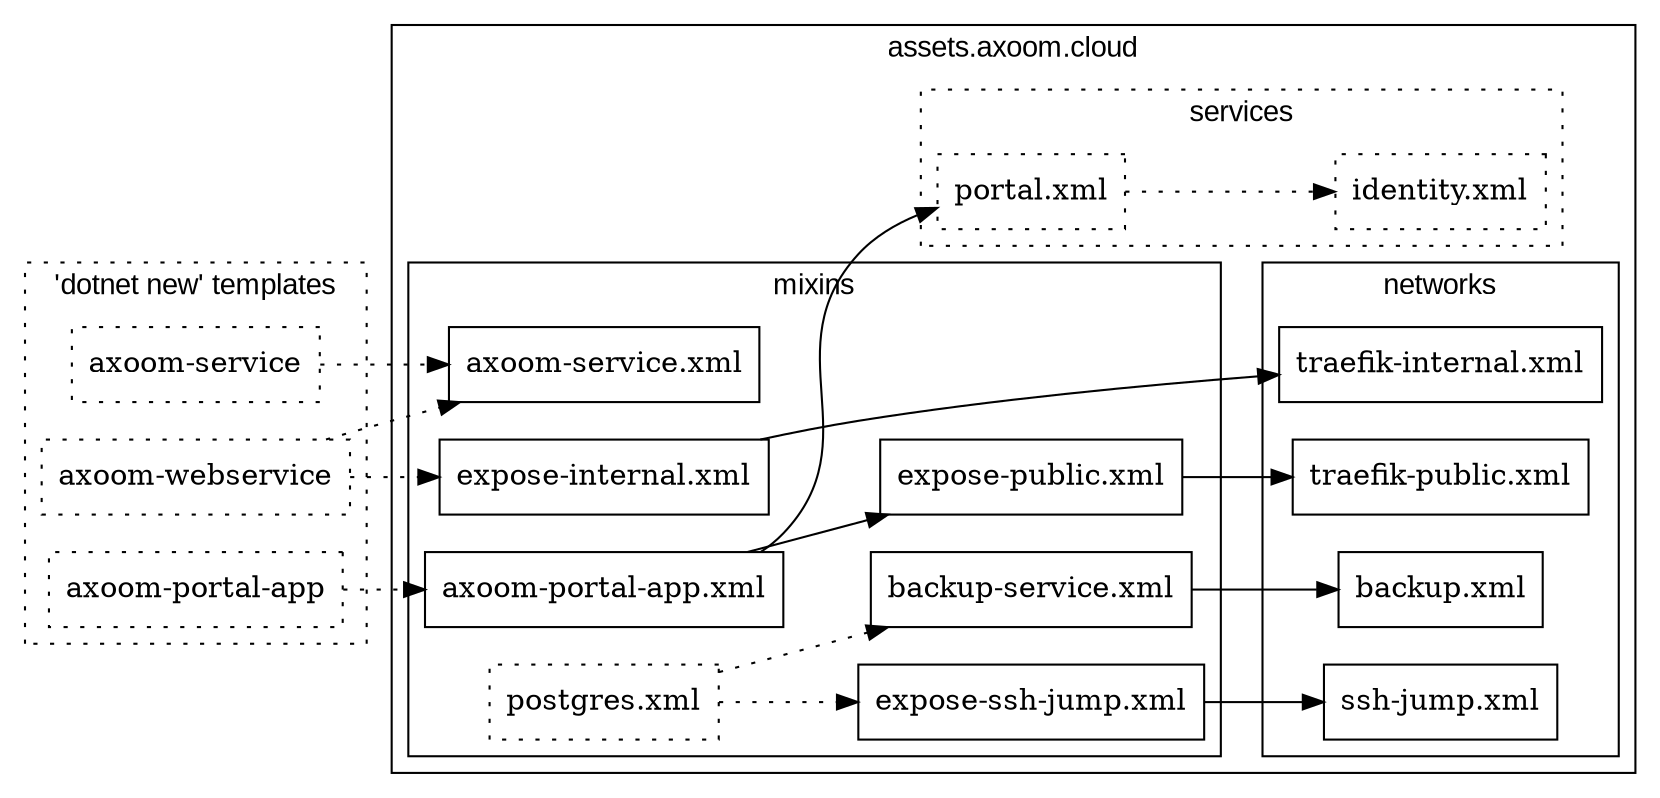 digraph {
	graph [fontname=Arial]
    node [shape=box]
    rankdir = LR;

    subgraph cluster_templates {
        label="'dotnet new' templates";
        style=dotted;

        axxom_service_t [label="axoom-service", style=dotted];
        axoom_webservice_t [label="axoom-webservice", style=dotted];
        axoom_portal_app_t [label="axoom-portal-app", style=dotted];
    }

    subgraph cluster_assets {
        label="assets.axoom.cloud";

        subgraph cluster_mixins {
            label="mixins";

            postgres [label="postgres.xml", style=dotted];

            backup_service [label="backup-service.xml"];
            expose_ssh_jump [label="expose-ssh-jump.xml"];
            expose_internal [label="expose-internal.xml"];
            expose_public [label="expose-public.xml"];
            axoom_service [label="axoom-service.xml"];
            axoom_portal_app [label="axoom-portal-app.xml"];
        }

        subgraph cluster_networks {
            label="networks";

            backup [label="backup.xml"];
            ssh_jump [label="ssh-jump.xml"];
            traefik_internal [label="traefik-internal.xml"];
            traefik_public [label="traefik-public.xml"];

        }

        subgraph cluster_services {
            label="services";
            style=dotted;

            portal [label="portal.xml", style=dotted];
            identity [label="identity.xml", style=dotted];
        }
    }

    expose_internal -> traefik_internal;
    axoom_portal_app -> expose_public -> traefik_public;
    axoom_portal_app -> portal;
    backup_service -> backup;
    expose_ssh_jump -> ssh_jump;
    
    {axxom_service_t axoom_webservice_t} -> axoom_service [style=dotted];
    axoom_webservice_t -> expose_internal [style=dotted];
    axoom_portal_app_t -> axoom_portal_app [style=dotted];
    portal -> identity [style=dotted];
    postgres -> {backup_service expose_ssh_jump} [style=dotted];
}
